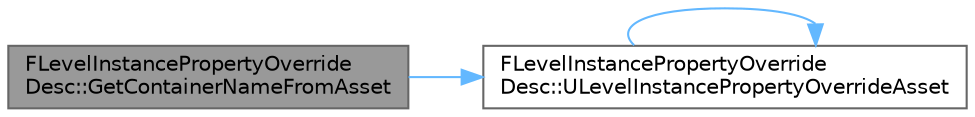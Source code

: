 digraph "FLevelInstancePropertyOverrideDesc::GetContainerNameFromAsset"
{
 // INTERACTIVE_SVG=YES
 // LATEX_PDF_SIZE
  bgcolor="transparent";
  edge [fontname=Helvetica,fontsize=10,labelfontname=Helvetica,labelfontsize=10];
  node [fontname=Helvetica,fontsize=10,shape=box,height=0.2,width=0.4];
  rankdir="LR";
  Node1 [id="Node000001",label="FLevelInstancePropertyOverride\lDesc::GetContainerNameFromAsset",height=0.2,width=0.4,color="gray40", fillcolor="grey60", style="filled", fontcolor="black",tooltip=" "];
  Node1 -> Node2 [id="edge1_Node000001_Node000002",color="steelblue1",style="solid",tooltip=" "];
  Node2 [id="Node000002",label="FLevelInstancePropertyOverride\lDesc::ULevelInstancePropertyOverrideAsset",height=0.2,width=0.4,color="grey40", fillcolor="white", style="filled",URL="$d2/d53/classFLevelInstancePropertyOverrideDesc.html#af6240cd7733577a0e75f89191111dd09",tooltip=" "];
  Node2 -> Node2 [id="edge2_Node000002_Node000002",color="steelblue1",style="solid",tooltip=" "];
}
